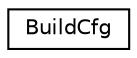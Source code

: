 digraph "Graphical Class Hierarchy"
{
  edge [fontname="Helvetica",fontsize="10",labelfontname="Helvetica",labelfontsize="10"];
  node [fontname="Helvetica",fontsize="10",shape=record];
  rankdir="LR";
  Node0 [label="BuildCfg",height=0.2,width=0.4,color="black", fillcolor="white", style="filled",URL="$struct_build_cfg.html"];
}
